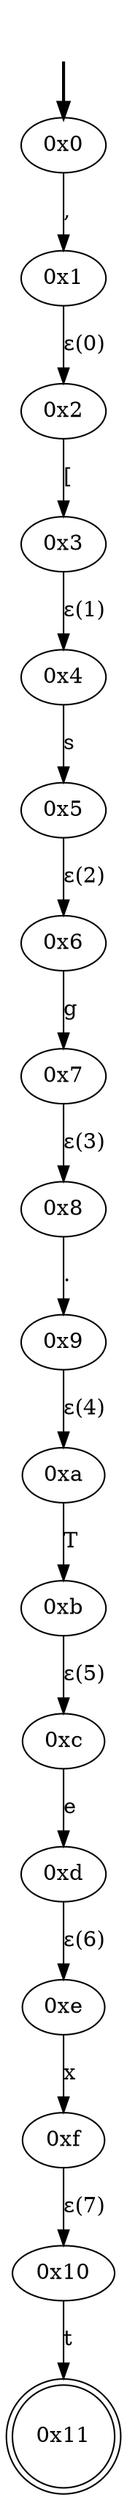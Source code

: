 digraph {
	fake [style=invisible]
	"0x0" [root=true]
	"0x1"
	"0x2"
	"0x3"
	"0x4"
	"0x5"
	"0x6"
	"0x7"
	"0x8"
	"0x9"
	"0xa"
	"0xb"
	"0xc"
	"0xd"
	"0xe"
	"0xf"
	"0x10"
	"0x11" [shape=doublecircle]
	fake -> "0x0" [style=bold]
	"0x0" -> "0x1" [label=","]
	"0x2" -> "0x3" [label="["]
	"0x1" -> "0x2" [label="ε(0)"]
	"0x4" -> "0x5" [label=s]
	"0x3" -> "0x4" [label="ε(1)"]
	"0x6" -> "0x7" [label=g]
	"0x5" -> "0x6" [label="ε(2)"]
	"0x8" -> "0x9" [label="."]
	"0x7" -> "0x8" [label="ε(3)"]
	"0xa" -> "0xb" [label=T]
	"0x9" -> "0xa" [label="ε(4)"]
	"0xc" -> "0xd" [label=e]
	"0xb" -> "0xc" [label="ε(5)"]
	"0xe" -> "0xf" [label=x]
	"0xd" -> "0xe" [label="ε(6)"]
	"0x10" -> "0x11" [label=t]
	"0xf" -> "0x10" [label="ε(7)"]
}
